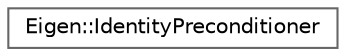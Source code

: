 digraph "Graphical Class Hierarchy"
{
 // LATEX_PDF_SIZE
  bgcolor="transparent";
  edge [fontname=Helvetica,fontsize=10,labelfontname=Helvetica,labelfontsize=10];
  node [fontname=Helvetica,fontsize=10,shape=box,height=0.2,width=0.4];
  rankdir="LR";
  Node0 [id="Node000000",label="Eigen::IdentityPreconditioner",height=0.2,width=0.4,color="grey40", fillcolor="white", style="filled",URL="$classEigen_1_1IdentityPreconditioner.html",tooltip="A naive preconditioner which approximates any matrix as the identity matrix."];
}
